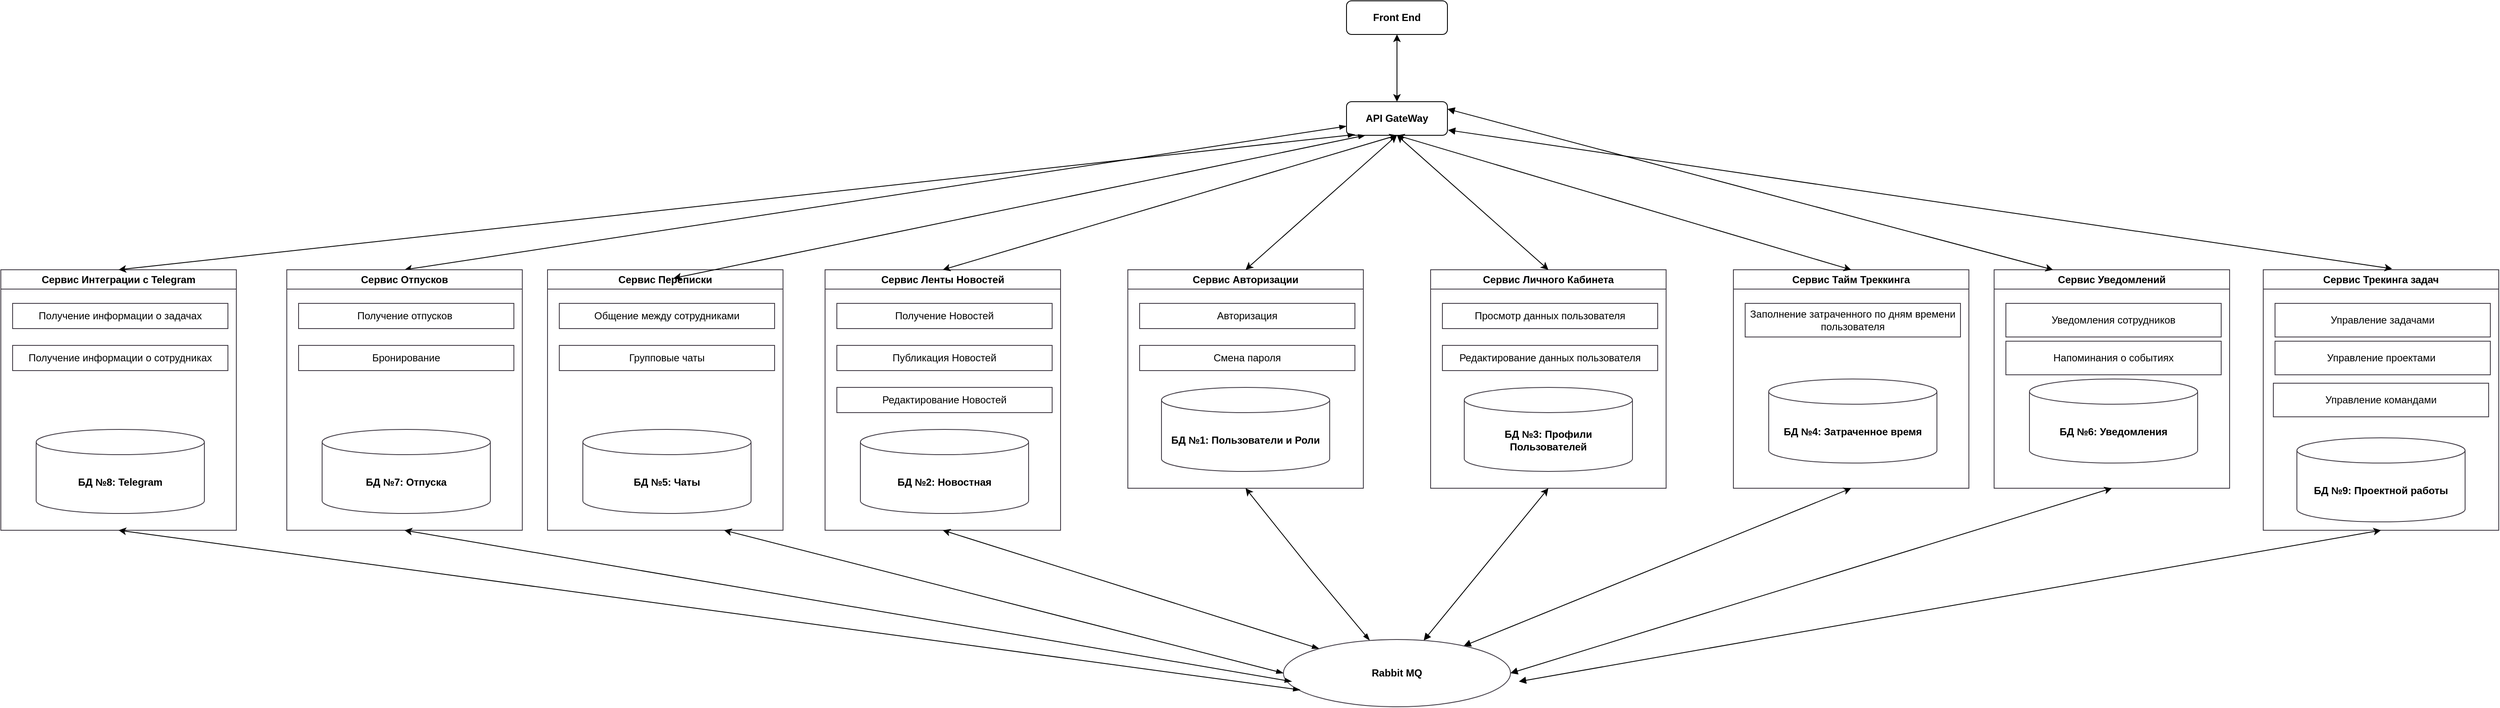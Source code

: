 <mxfile version="24.5.3" type="device">
  <diagram name="Страница — 1" id="H5T7A1vWchafERDFFGWC">
    <mxGraphModel dx="2529" dy="524" grid="1" gridSize="10" guides="1" tooltips="1" connect="1" arrows="1" fold="1" page="1" pageScale="1" pageWidth="827" pageHeight="1169" math="0" shadow="0">
      <root>
        <mxCell id="0" />
        <mxCell id="1" parent="0" />
        <mxCell id="2" value="API GateWay" style="rounded=1;whiteSpace=wrap;html=1;fontStyle=1" parent="1" vertex="1">
          <mxGeometry x="380" y="280" width="120" height="40" as="geometry" />
        </mxCell>
        <mxCell id="3" value="Front End" style="rounded=1;whiteSpace=wrap;html=1;fillColor=none;fontStyle=1" parent="1" vertex="1">
          <mxGeometry x="380" y="160" width="120" height="40" as="geometry" />
        </mxCell>
        <mxCell id="5" value="" style="endArrow=classic;startArrow=classic;html=1;exitX=0.5;exitY=0;exitDx=0;exitDy=0;" parent="1" source="2" target="3" edge="1">
          <mxGeometry width="50" height="50" relative="1" as="geometry">
            <mxPoint x="510" y="310" as="sourcePoint" />
            <mxPoint x="560" y="260" as="targetPoint" />
          </mxGeometry>
        </mxCell>
        <mxCell id="56" value="Сервис Авторизации" style="swimlane;whiteSpace=wrap;html=1;strokeColor=#413B45;" parent="1" vertex="1">
          <mxGeometry x="120" y="480" width="280" height="260" as="geometry">
            <mxRectangle x="280" y="280" width="280" height="20" as="alternateBounds" />
          </mxGeometry>
        </mxCell>
        <mxCell id="59" value="Авторизация" style="rounded=0;whiteSpace=wrap;html=1;strokeColor=#413B45;" parent="56" vertex="1">
          <mxGeometry x="14" y="40" width="256" height="30" as="geometry" />
        </mxCell>
        <mxCell id="64" value="Смена пароля" style="rounded=0;whiteSpace=wrap;html=1;strokeColor=#413B45;" parent="56" vertex="1">
          <mxGeometry x="14" y="90" width="256" height="30" as="geometry" />
        </mxCell>
        <mxCell id="65" value="БД №1: Пользователи и Роли" style="shape=cylinder3;whiteSpace=wrap;html=1;boundedLbl=1;backgroundOutline=1;size=15;strokeColor=#413B45;fontStyle=1" parent="56" vertex="1">
          <mxGeometry x="40" y="140" width="200" height="100" as="geometry" />
        </mxCell>
        <mxCell id="66" value="Сервис Ленты Новостей" style="swimlane;whiteSpace=wrap;html=1;strokeColor=#413B45;" parent="1" vertex="1">
          <mxGeometry x="-240" y="480" width="280" height="310" as="geometry">
            <mxRectangle x="-80" y="320" width="280" height="20" as="alternateBounds" />
          </mxGeometry>
        </mxCell>
        <mxCell id="67" value="Получение Новостей" style="rounded=0;whiteSpace=wrap;html=1;strokeColor=#413B45;" parent="66" vertex="1">
          <mxGeometry x="14" y="40" width="256" height="30" as="geometry" />
        </mxCell>
        <mxCell id="68" value="Публикация Новостей" style="rounded=0;whiteSpace=wrap;html=1;strokeColor=#413B45;" parent="66" vertex="1">
          <mxGeometry x="14" y="90" width="256" height="30" as="geometry" />
        </mxCell>
        <mxCell id="70" value="Редактирование Новостей" style="rounded=0;whiteSpace=wrap;html=1;strokeColor=#413B45;" parent="66" vertex="1">
          <mxGeometry x="14" y="140" width="256" height="30" as="geometry" />
        </mxCell>
        <mxCell id="71" value="БД №2: Новостная" style="shape=cylinder3;whiteSpace=wrap;html=1;boundedLbl=1;backgroundOutline=1;size=15;strokeColor=#413B45;fontStyle=1" parent="66" vertex="1">
          <mxGeometry x="42" y="190" width="200" height="100" as="geometry" />
        </mxCell>
        <mxCell id="72" value="" style="endArrow=classic;startArrow=classic;html=1;exitX=0.5;exitY=0;exitDx=0;exitDy=0;entryX=0.5;entryY=1;entryDx=0;entryDy=0;" parent="1" source="66" target="2" edge="1">
          <mxGeometry width="50" height="50" relative="1" as="geometry">
            <mxPoint x="270" y="490" as="sourcePoint" />
            <mxPoint x="270" y="370" as="targetPoint" />
          </mxGeometry>
        </mxCell>
        <mxCell id="73" value="Сервис Личного Кабинета" style="swimlane;whiteSpace=wrap;html=1;strokeColor=#413B45;" parent="1" vertex="1">
          <mxGeometry x="480" y="480" width="280" height="260" as="geometry">
            <mxRectangle x="490" y="500" width="280" height="20" as="alternateBounds" />
          </mxGeometry>
        </mxCell>
        <mxCell id="74" value="Просмотр данных пользователя" style="rounded=0;whiteSpace=wrap;html=1;strokeColor=#413B45;" parent="73" vertex="1">
          <mxGeometry x="14" y="40" width="256" height="30" as="geometry" />
        </mxCell>
        <mxCell id="75" value="Редактирование данных пользователя" style="rounded=0;whiteSpace=wrap;html=1;strokeColor=#413B45;" parent="73" vertex="1">
          <mxGeometry x="14" y="90" width="256" height="30" as="geometry" />
        </mxCell>
        <mxCell id="76" value="БД №3: Профили Пользователей" style="shape=cylinder3;whiteSpace=wrap;html=1;boundedLbl=1;backgroundOutline=1;size=15;strokeColor=#413B45;fontStyle=1" parent="73" vertex="1">
          <mxGeometry x="40" y="140" width="200" height="100" as="geometry" />
        </mxCell>
        <mxCell id="78" value="" style="endArrow=classic;startArrow=classic;html=1;exitX=0.5;exitY=0;exitDx=0;exitDy=0;entryX=0.5;entryY=1;entryDx=0;entryDy=0;" parent="1" source="73" target="2" edge="1">
          <mxGeometry width="50" height="50" relative="1" as="geometry">
            <mxPoint x="-90" y="490" as="sourcePoint" />
            <mxPoint x="270" y="370" as="targetPoint" />
          </mxGeometry>
        </mxCell>
        <mxCell id="79" value="Сервис Тайм Треккинга" style="swimlane;whiteSpace=wrap;html=1;strokeColor=#413B45;startSize=23;" parent="1" vertex="1">
          <mxGeometry x="840" y="480" width="280" height="260" as="geometry">
            <mxRectangle x="280" y="280" width="280" height="20" as="alternateBounds" />
          </mxGeometry>
        </mxCell>
        <mxCell id="80" value="Заполнение затраченного по дням времени пользователя" style="rounded=0;whiteSpace=wrap;html=1;strokeColor=#413B45;" parent="79" vertex="1">
          <mxGeometry x="14" y="40" width="256" height="40" as="geometry" />
        </mxCell>
        <mxCell id="82" value="БД №4: Затраченное время" style="shape=cylinder3;whiteSpace=wrap;html=1;boundedLbl=1;backgroundOutline=1;size=15;strokeColor=#413B45;fontStyle=1" parent="79" vertex="1">
          <mxGeometry x="42" y="130" width="200" height="100" as="geometry" />
        </mxCell>
        <mxCell id="83" value="" style="endArrow=classic;startArrow=classic;html=1;exitX=0.5;exitY=0;exitDx=0;exitDy=0;entryX=0.5;entryY=1;entryDx=0;entryDy=0;" parent="1" source="79" target="2" edge="1">
          <mxGeometry width="50" height="50" relative="1" as="geometry">
            <mxPoint x="630" y="490" as="sourcePoint" />
            <mxPoint x="270" y="370" as="targetPoint" />
          </mxGeometry>
        </mxCell>
        <mxCell id="84" value="" style="endArrow=classic;startArrow=classic;html=1;exitX=0.5;exitY=0;exitDx=0;exitDy=0;entryX=0.5;entryY=1;entryDx=0;entryDy=0;" parent="1" source="56" target="2" edge="1">
          <mxGeometry width="50" height="50" relative="1" as="geometry">
            <mxPoint x="630" y="490" as="sourcePoint" />
            <mxPoint x="450" y="330.0" as="targetPoint" />
          </mxGeometry>
        </mxCell>
        <mxCell id="86" style="edgeStyle=none;html=1;entryX=0.5;entryY=1;entryDx=0;entryDy=0;startArrow=blockThin;startFill=1;" parent="1" source="85" target="56" edge="1">
          <mxGeometry relative="1" as="geometry">
            <Array as="points">
              <mxPoint x="340" y="840" />
            </Array>
          </mxGeometry>
        </mxCell>
        <mxCell id="87" style="edgeStyle=none;html=1;entryX=0.5;entryY=1;entryDx=0;entryDy=0;startArrow=block;startFill=1;" parent="1" source="85" target="73" edge="1">
          <mxGeometry relative="1" as="geometry" />
        </mxCell>
        <mxCell id="88" style="edgeStyle=none;html=1;entryX=0.5;entryY=1;entryDx=0;entryDy=0;startArrow=block;startFill=1;" parent="1" source="85" target="79" edge="1">
          <mxGeometry relative="1" as="geometry" />
        </mxCell>
        <mxCell id="89" style="edgeStyle=none;html=1;entryX=0.5;entryY=1;entryDx=0;entryDy=0;startArrow=blockThin;startFill=1;" parent="1" source="85" target="66" edge="1">
          <mxGeometry relative="1" as="geometry" />
        </mxCell>
        <mxCell id="85" value="Rabbit MQ" style="ellipse;whiteSpace=wrap;html=1;strokeColor=#413B45;fontStyle=1" parent="1" vertex="1">
          <mxGeometry x="305" y="920" width="270" height="80" as="geometry" />
        </mxCell>
        <mxCell id="90" value="Сервис Переписки" style="swimlane;whiteSpace=wrap;html=1;strokeColor=#413B45;" parent="1" vertex="1">
          <mxGeometry x="-570" y="480" width="280" height="310" as="geometry">
            <mxRectangle x="-80" y="320" width="280" height="20" as="alternateBounds" />
          </mxGeometry>
        </mxCell>
        <mxCell id="91" value="Общение между сотрудниками" style="rounded=0;whiteSpace=wrap;html=1;strokeColor=#413B45;" parent="90" vertex="1">
          <mxGeometry x="14" y="40" width="256" height="30" as="geometry" />
        </mxCell>
        <mxCell id="92" value="Групповые чаты" style="rounded=0;whiteSpace=wrap;html=1;strokeColor=#413B45;" parent="90" vertex="1">
          <mxGeometry x="14" y="90" width="256" height="30" as="geometry" />
        </mxCell>
        <mxCell id="94" value="БД №5: Чаты" style="shape=cylinder3;whiteSpace=wrap;html=1;boundedLbl=1;backgroundOutline=1;size=15;strokeColor=#413B45;fontStyle=1" parent="90" vertex="1">
          <mxGeometry x="42" y="190" width="200" height="100" as="geometry" />
        </mxCell>
        <mxCell id="95" style="edgeStyle=none;html=1;entryX=0.75;entryY=1;entryDx=0;entryDy=0;startArrow=blockThin;startFill=1;exitX=0;exitY=0.5;exitDx=0;exitDy=0;" parent="1" source="85" target="90" edge="1">
          <mxGeometry relative="1" as="geometry">
            <mxPoint x="357.476" y="940.872" as="sourcePoint" />
            <mxPoint x="-90" y="800.0" as="targetPoint" />
          </mxGeometry>
        </mxCell>
        <mxCell id="96" style="edgeStyle=none;html=1;entryX=0.5;entryY=0;entryDx=0;entryDy=0;startArrow=blockThin;startFill=1;" parent="1" source="2" target="104" edge="1">
          <mxGeometry relative="1" as="geometry">
            <mxPoint x="367.476" y="950.872" as="sourcePoint" />
            <mxPoint x="-80" y="810.0" as="targetPoint" />
          </mxGeometry>
        </mxCell>
        <mxCell id="97" value="Сервис Уведомлений" style="swimlane;whiteSpace=wrap;html=1;strokeColor=#413B45;startSize=23;" parent="1" vertex="1">
          <mxGeometry x="1150" y="480" width="280" height="260" as="geometry">
            <mxRectangle x="280" y="280" width="280" height="20" as="alternateBounds" />
          </mxGeometry>
        </mxCell>
        <mxCell id="98" value="Уведомления сотрудников" style="rounded=0;whiteSpace=wrap;html=1;strokeColor=#413B45;" parent="97" vertex="1">
          <mxGeometry x="14" y="40" width="256" height="40" as="geometry" />
        </mxCell>
        <mxCell id="99" value="БД №6: Уведомления" style="shape=cylinder3;whiteSpace=wrap;html=1;boundedLbl=1;backgroundOutline=1;size=15;strokeColor=#413B45;fontStyle=1" parent="97" vertex="1">
          <mxGeometry x="42" y="130" width="200" height="100" as="geometry" />
        </mxCell>
        <mxCell id="101" value="Напоминания о событиях" style="rounded=0;whiteSpace=wrap;html=1;strokeColor=#413B45;" parent="97" vertex="1">
          <mxGeometry x="14" y="85" width="256" height="40" as="geometry" />
        </mxCell>
        <mxCell id="102" style="edgeStyle=none;html=1;entryX=0.5;entryY=1;entryDx=0;entryDy=0;startArrow=block;startFill=1;exitX=1;exitY=0.5;exitDx=0;exitDy=0;" parent="1" source="85" target="97" edge="1">
          <mxGeometry relative="1" as="geometry">
            <mxPoint x="529.403" y="937.651" as="sourcePoint" />
            <mxPoint x="990" y="750.0" as="targetPoint" />
          </mxGeometry>
        </mxCell>
        <mxCell id="103" style="edgeStyle=none;html=1;entryX=0.25;entryY=0;entryDx=0;entryDy=0;startArrow=block;startFill=1;exitX=1.001;exitY=0.218;exitDx=0;exitDy=0;exitPerimeter=0;" parent="1" source="2" target="97" edge="1">
          <mxGeometry relative="1" as="geometry">
            <mxPoint x="810.003" y="307.651" as="sourcePoint" />
            <mxPoint x="1270.6" y="120.0" as="targetPoint" />
            <Array as="points" />
          </mxGeometry>
        </mxCell>
        <mxCell id="104" value="Сервис Отпусков" style="swimlane;whiteSpace=wrap;html=1;strokeColor=#413B45;" parent="1" vertex="1">
          <mxGeometry x="-880" y="480" width="280" height="310" as="geometry">
            <mxRectangle x="-80" y="320" width="280" height="20" as="alternateBounds" />
          </mxGeometry>
        </mxCell>
        <mxCell id="105" value="Получение отпусков&amp;nbsp;" style="rounded=0;whiteSpace=wrap;html=1;strokeColor=#413B45;" parent="104" vertex="1">
          <mxGeometry x="14" y="40" width="256" height="30" as="geometry" />
        </mxCell>
        <mxCell id="106" value="Бронирование" style="rounded=0;whiteSpace=wrap;html=1;strokeColor=#413B45;" parent="104" vertex="1">
          <mxGeometry x="14" y="90" width="256" height="30" as="geometry" />
        </mxCell>
        <mxCell id="107" value="БД №7: Отпуска" style="shape=cylinder3;whiteSpace=wrap;html=1;boundedLbl=1;backgroundOutline=1;size=15;strokeColor=#413B45;fontStyle=1" parent="104" vertex="1">
          <mxGeometry x="42" y="190" width="200" height="100" as="geometry" />
        </mxCell>
        <mxCell id="109" style="edgeStyle=none;html=1;entryX=0.5;entryY=1;entryDx=0;entryDy=0;startArrow=blockThin;startFill=1;exitX=0;exitY=0.5;exitDx=0;exitDy=0;" parent="1" target="104" edge="1">
          <mxGeometry relative="1" as="geometry">
            <mxPoint x="315.0" y="970" as="sourcePoint" />
            <mxPoint x="-350" y="800.0" as="targetPoint" />
          </mxGeometry>
        </mxCell>
        <mxCell id="110" style="edgeStyle=none;html=1;entryX=0.5;entryY=0;entryDx=0;entryDy=0;startArrow=blockThin;startFill=1;exitX=0.187;exitY=1;exitDx=0;exitDy=0;exitPerimeter=0;" parent="1" edge="1" source="2">
          <mxGeometry relative="1" as="geometry">
            <mxPoint x="390" y="322.414" as="sourcePoint" />
            <mxPoint x="-420" y="490" as="targetPoint" />
          </mxGeometry>
        </mxCell>
        <mxCell id="111" value="Сервис Интеграции с Telegram" style="swimlane;whiteSpace=wrap;html=1;strokeColor=#413B45;" parent="1" vertex="1">
          <mxGeometry x="-1220" y="480" width="280" height="310" as="geometry">
            <mxRectangle x="-80" y="320" width="280" height="20" as="alternateBounds" />
          </mxGeometry>
        </mxCell>
        <mxCell id="112" value="Получение информации о задачах" style="rounded=0;whiteSpace=wrap;html=1;strokeColor=#413B45;" parent="111" vertex="1">
          <mxGeometry x="14" y="40" width="256" height="30" as="geometry" />
        </mxCell>
        <mxCell id="113" value="Получение информации о сотрудниках" style="rounded=0;whiteSpace=wrap;html=1;strokeColor=#413B45;" parent="111" vertex="1">
          <mxGeometry x="14" y="90" width="256" height="30" as="geometry" />
        </mxCell>
        <mxCell id="114" value="БД №8: Telegram" style="shape=cylinder3;whiteSpace=wrap;html=1;boundedLbl=1;backgroundOutline=1;size=15;strokeColor=#413B45;fontStyle=1" parent="111" vertex="1">
          <mxGeometry x="42" y="190" width="200" height="100" as="geometry" />
        </mxCell>
        <mxCell id="115" style="edgeStyle=none;html=1;entryX=0.5;entryY=1;entryDx=0;entryDy=0;startArrow=blockThin;startFill=1;exitX=0;exitY=0.5;exitDx=0;exitDy=0;" parent="1" target="111" edge="1">
          <mxGeometry relative="1" as="geometry">
            <mxPoint x="325.0" y="980" as="sourcePoint" />
            <mxPoint x="-730" y="800.0" as="targetPoint" />
          </mxGeometry>
        </mxCell>
        <mxCell id="116" style="edgeStyle=none;html=1;entryX=0.5;entryY=0;entryDx=0;entryDy=0;startArrow=blockThin;startFill=1;" parent="1" target="111" edge="1">
          <mxGeometry relative="1" as="geometry">
            <mxPoint x="390" y="319.153" as="sourcePoint" />
            <mxPoint x="-730" y="490" as="targetPoint" />
          </mxGeometry>
        </mxCell>
        <mxCell id="117" value="Сервис Трекинга задач" style="swimlane;whiteSpace=wrap;html=1;strokeColor=#413B45;startSize=23;" parent="1" vertex="1">
          <mxGeometry x="1470" y="480" width="280" height="310" as="geometry">
            <mxRectangle x="280" y="280" width="280" height="20" as="alternateBounds" />
          </mxGeometry>
        </mxCell>
        <mxCell id="118" value="Управление задачами" style="rounded=0;whiteSpace=wrap;html=1;strokeColor=#413B45;" parent="117" vertex="1">
          <mxGeometry x="14" y="40" width="256" height="40" as="geometry" />
        </mxCell>
        <mxCell id="119" value="БД №9: Проектной работы" style="shape=cylinder3;whiteSpace=wrap;html=1;boundedLbl=1;backgroundOutline=1;size=15;strokeColor=#413B45;fontStyle=1" parent="117" vertex="1">
          <mxGeometry x="40" y="200" width="200" height="100" as="geometry" />
        </mxCell>
        <mxCell id="120" value="Управление проектами&amp;nbsp;" style="rounded=0;whiteSpace=wrap;html=1;strokeColor=#413B45;" parent="117" vertex="1">
          <mxGeometry x="14" y="85" width="256" height="40" as="geometry" />
        </mxCell>
        <mxCell id="121" value="Управление командами" style="rounded=0;whiteSpace=wrap;html=1;strokeColor=#413B45;" parent="117" vertex="1">
          <mxGeometry x="12" y="135" width="256" height="40" as="geometry" />
        </mxCell>
        <mxCell id="122" style="edgeStyle=none;html=1;entryX=0.5;entryY=1;entryDx=0;entryDy=0;startArrow=block;startFill=1;exitX=1;exitY=0.5;exitDx=0;exitDy=0;" parent="1" target="117" edge="1">
          <mxGeometry relative="1" as="geometry">
            <mxPoint x="585.0" y="970" as="sourcePoint" />
            <mxPoint x="1300" y="750.0" as="targetPoint" />
          </mxGeometry>
        </mxCell>
        <mxCell id="123" style="edgeStyle=none;html=1;entryX=0.547;entryY=-0.004;entryDx=0;entryDy=0;startArrow=block;startFill=1;exitX=0.923;exitY=0.594;exitDx=0;exitDy=0;exitPerimeter=0;entryPerimeter=0;" parent="1" target="117" edge="1">
          <mxGeometry relative="1" as="geometry">
            <mxPoint x="500.76" y="313.76" as="sourcePoint" />
            <mxPoint x="1230" y="490" as="targetPoint" />
            <Array as="points" />
          </mxGeometry>
        </mxCell>
      </root>
    </mxGraphModel>
  </diagram>
</mxfile>
